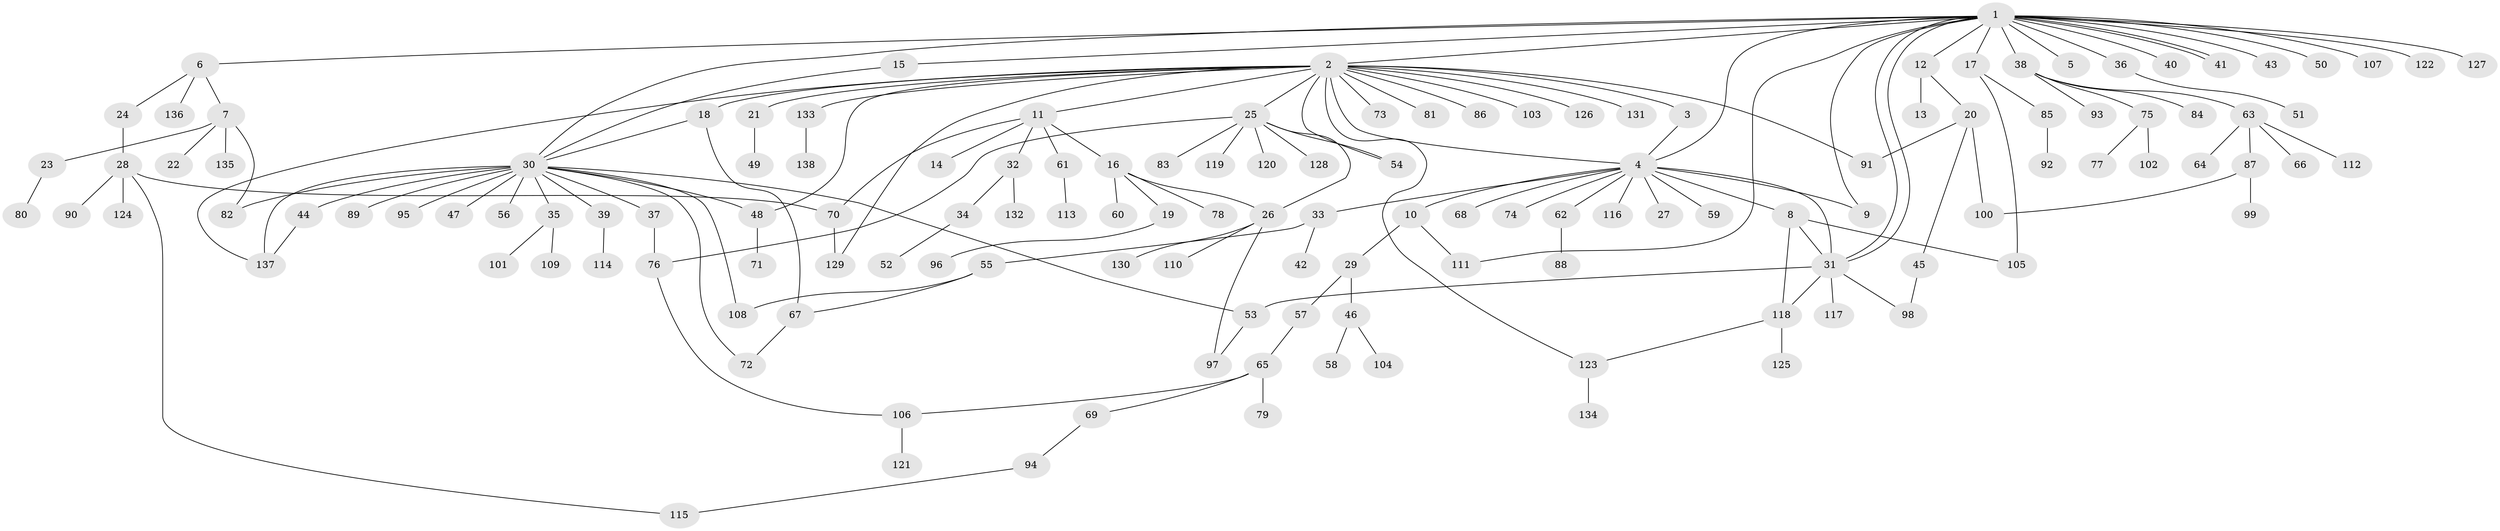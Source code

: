 // Generated by graph-tools (version 1.1) at 2025/49/03/09/25 03:49:56]
// undirected, 138 vertices, 169 edges
graph export_dot {
graph [start="1"]
  node [color=gray90,style=filled];
  1;
  2;
  3;
  4;
  5;
  6;
  7;
  8;
  9;
  10;
  11;
  12;
  13;
  14;
  15;
  16;
  17;
  18;
  19;
  20;
  21;
  22;
  23;
  24;
  25;
  26;
  27;
  28;
  29;
  30;
  31;
  32;
  33;
  34;
  35;
  36;
  37;
  38;
  39;
  40;
  41;
  42;
  43;
  44;
  45;
  46;
  47;
  48;
  49;
  50;
  51;
  52;
  53;
  54;
  55;
  56;
  57;
  58;
  59;
  60;
  61;
  62;
  63;
  64;
  65;
  66;
  67;
  68;
  69;
  70;
  71;
  72;
  73;
  74;
  75;
  76;
  77;
  78;
  79;
  80;
  81;
  82;
  83;
  84;
  85;
  86;
  87;
  88;
  89;
  90;
  91;
  92;
  93;
  94;
  95;
  96;
  97;
  98;
  99;
  100;
  101;
  102;
  103;
  104;
  105;
  106;
  107;
  108;
  109;
  110;
  111;
  112;
  113;
  114;
  115;
  116;
  117;
  118;
  119;
  120;
  121;
  122;
  123;
  124;
  125;
  126;
  127;
  128;
  129;
  130;
  131;
  132;
  133;
  134;
  135;
  136;
  137;
  138;
  1 -- 2;
  1 -- 4;
  1 -- 5;
  1 -- 6;
  1 -- 9;
  1 -- 12;
  1 -- 15;
  1 -- 17;
  1 -- 30;
  1 -- 31;
  1 -- 31;
  1 -- 36;
  1 -- 38;
  1 -- 40;
  1 -- 41;
  1 -- 41;
  1 -- 43;
  1 -- 50;
  1 -- 107;
  1 -- 111;
  1 -- 122;
  1 -- 127;
  2 -- 3;
  2 -- 4;
  2 -- 11;
  2 -- 18;
  2 -- 21;
  2 -- 25;
  2 -- 48;
  2 -- 54;
  2 -- 73;
  2 -- 81;
  2 -- 86;
  2 -- 91;
  2 -- 103;
  2 -- 123;
  2 -- 126;
  2 -- 129;
  2 -- 131;
  2 -- 133;
  2 -- 137;
  3 -- 4;
  4 -- 8;
  4 -- 9;
  4 -- 10;
  4 -- 27;
  4 -- 31;
  4 -- 33;
  4 -- 59;
  4 -- 62;
  4 -- 68;
  4 -- 74;
  4 -- 116;
  6 -- 7;
  6 -- 24;
  6 -- 136;
  7 -- 22;
  7 -- 23;
  7 -- 82;
  7 -- 135;
  8 -- 31;
  8 -- 105;
  8 -- 118;
  10 -- 29;
  10 -- 111;
  11 -- 14;
  11 -- 16;
  11 -- 32;
  11 -- 61;
  11 -- 70;
  12 -- 13;
  12 -- 20;
  15 -- 30;
  16 -- 19;
  16 -- 26;
  16 -- 60;
  16 -- 78;
  17 -- 85;
  17 -- 105;
  18 -- 30;
  18 -- 67;
  19 -- 96;
  20 -- 45;
  20 -- 91;
  20 -- 100;
  21 -- 49;
  23 -- 80;
  24 -- 28;
  25 -- 26;
  25 -- 54;
  25 -- 76;
  25 -- 83;
  25 -- 119;
  25 -- 120;
  25 -- 128;
  26 -- 97;
  26 -- 110;
  26 -- 130;
  28 -- 70;
  28 -- 90;
  28 -- 115;
  28 -- 124;
  29 -- 46;
  29 -- 57;
  30 -- 35;
  30 -- 37;
  30 -- 39;
  30 -- 44;
  30 -- 47;
  30 -- 48;
  30 -- 53;
  30 -- 56;
  30 -- 72;
  30 -- 82;
  30 -- 89;
  30 -- 95;
  30 -- 108;
  30 -- 137;
  31 -- 53;
  31 -- 98;
  31 -- 117;
  31 -- 118;
  32 -- 34;
  32 -- 132;
  33 -- 42;
  33 -- 55;
  34 -- 52;
  35 -- 101;
  35 -- 109;
  36 -- 51;
  37 -- 76;
  38 -- 63;
  38 -- 75;
  38 -- 84;
  38 -- 93;
  39 -- 114;
  44 -- 137;
  45 -- 98;
  46 -- 58;
  46 -- 104;
  48 -- 71;
  53 -- 97;
  55 -- 67;
  55 -- 108;
  57 -- 65;
  61 -- 113;
  62 -- 88;
  63 -- 64;
  63 -- 66;
  63 -- 87;
  63 -- 112;
  65 -- 69;
  65 -- 79;
  65 -- 106;
  67 -- 72;
  69 -- 94;
  70 -- 129;
  75 -- 77;
  75 -- 102;
  76 -- 106;
  85 -- 92;
  87 -- 99;
  87 -- 100;
  94 -- 115;
  106 -- 121;
  118 -- 123;
  118 -- 125;
  123 -- 134;
  133 -- 138;
}
